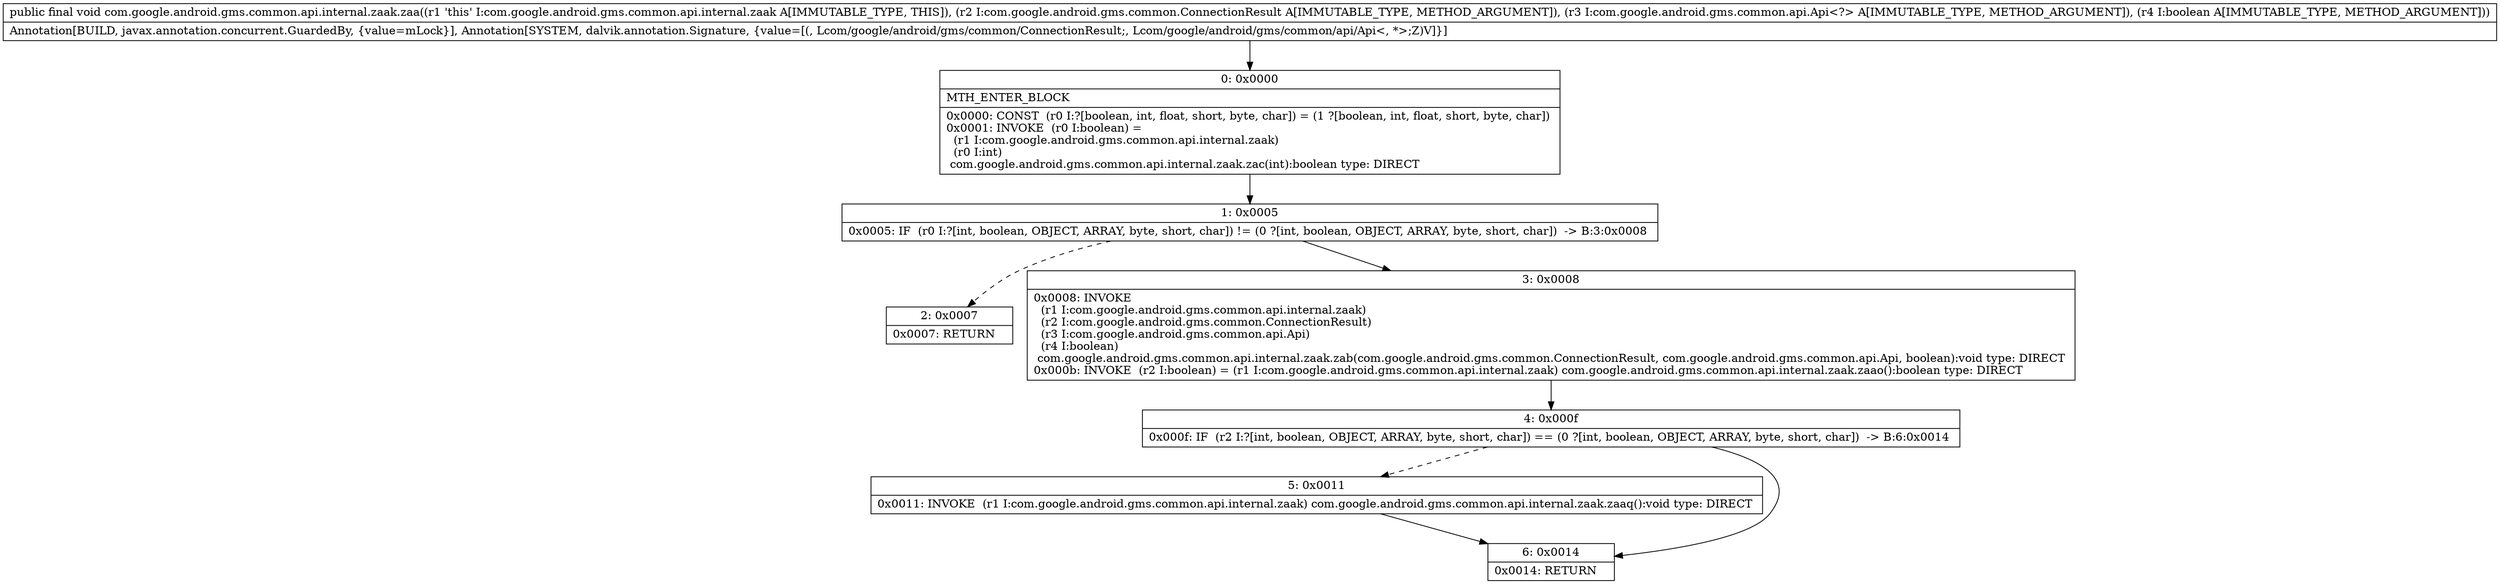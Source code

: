 digraph "CFG forcom.google.android.gms.common.api.internal.zaak.zaa(Lcom\/google\/android\/gms\/common\/ConnectionResult;Lcom\/google\/android\/gms\/common\/api\/Api;Z)V" {
Node_0 [shape=record,label="{0\:\ 0x0000|MTH_ENTER_BLOCK\l|0x0000: CONST  (r0 I:?[boolean, int, float, short, byte, char]) = (1 ?[boolean, int, float, short, byte, char]) \l0x0001: INVOKE  (r0 I:boolean) = \l  (r1 I:com.google.android.gms.common.api.internal.zaak)\l  (r0 I:int)\l com.google.android.gms.common.api.internal.zaak.zac(int):boolean type: DIRECT \l}"];
Node_1 [shape=record,label="{1\:\ 0x0005|0x0005: IF  (r0 I:?[int, boolean, OBJECT, ARRAY, byte, short, char]) != (0 ?[int, boolean, OBJECT, ARRAY, byte, short, char])  \-\> B:3:0x0008 \l}"];
Node_2 [shape=record,label="{2\:\ 0x0007|0x0007: RETURN   \l}"];
Node_3 [shape=record,label="{3\:\ 0x0008|0x0008: INVOKE  \l  (r1 I:com.google.android.gms.common.api.internal.zaak)\l  (r2 I:com.google.android.gms.common.ConnectionResult)\l  (r3 I:com.google.android.gms.common.api.Api)\l  (r4 I:boolean)\l com.google.android.gms.common.api.internal.zaak.zab(com.google.android.gms.common.ConnectionResult, com.google.android.gms.common.api.Api, boolean):void type: DIRECT \l0x000b: INVOKE  (r2 I:boolean) = (r1 I:com.google.android.gms.common.api.internal.zaak) com.google.android.gms.common.api.internal.zaak.zaao():boolean type: DIRECT \l}"];
Node_4 [shape=record,label="{4\:\ 0x000f|0x000f: IF  (r2 I:?[int, boolean, OBJECT, ARRAY, byte, short, char]) == (0 ?[int, boolean, OBJECT, ARRAY, byte, short, char])  \-\> B:6:0x0014 \l}"];
Node_5 [shape=record,label="{5\:\ 0x0011|0x0011: INVOKE  (r1 I:com.google.android.gms.common.api.internal.zaak) com.google.android.gms.common.api.internal.zaak.zaaq():void type: DIRECT \l}"];
Node_6 [shape=record,label="{6\:\ 0x0014|0x0014: RETURN   \l}"];
MethodNode[shape=record,label="{public final void com.google.android.gms.common.api.internal.zaak.zaa((r1 'this' I:com.google.android.gms.common.api.internal.zaak A[IMMUTABLE_TYPE, THIS]), (r2 I:com.google.android.gms.common.ConnectionResult A[IMMUTABLE_TYPE, METHOD_ARGUMENT]), (r3 I:com.google.android.gms.common.api.Api\<?\> A[IMMUTABLE_TYPE, METHOD_ARGUMENT]), (r4 I:boolean A[IMMUTABLE_TYPE, METHOD_ARGUMENT]))  | Annotation[BUILD, javax.annotation.concurrent.GuardedBy, \{value=mLock\}], Annotation[SYSTEM, dalvik.annotation.Signature, \{value=[(, Lcom\/google\/android\/gms\/common\/ConnectionResult;, Lcom\/google\/android\/gms\/common\/api\/Api\<, *\>;Z)V]\}]\l}"];
MethodNode -> Node_0;
Node_0 -> Node_1;
Node_1 -> Node_2[style=dashed];
Node_1 -> Node_3;
Node_3 -> Node_4;
Node_4 -> Node_5[style=dashed];
Node_4 -> Node_6;
Node_5 -> Node_6;
}

